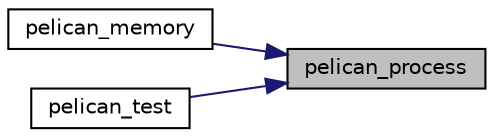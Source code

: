 digraph "pelican_process"
{
 // LATEX_PDF_SIZE
  edge [fontname="Helvetica",fontsize="10",labelfontname="Helvetica",labelfontsize="10"];
  node [fontname="Helvetica",fontsize="10",shape=record];
  rankdir="RL";
  Node18 [label="pelican_process",height=0.2,width=0.4,color="black", fillcolor="grey75", style="filled", fontcolor="black",tooltip="Process a block of text through Pelican."];
  Node18 -> Node19 [dir="back",color="midnightblue",fontsize="10",style="solid",fontname="Helvetica"];
  Node19 [label="pelican_memory",height=0.2,width=0.4,color="black", fillcolor="white", style="filled",URL="$pelican__memory_8c.html#a1c9283f981146b34e1f61fd18840d6f7",tooltip="Pelican block of memory."];
  Node18 -> Node20 [dir="back",color="midnightblue",fontsize="10",style="solid",fontname="Helvetica"];
  Node20 [label="pelican_test",height=0.2,width=0.4,color="black", fillcolor="white", style="filled",URL="$pelican__test_8c.html#aa17b4cc1ebf25aa8011e9abce289629c",tooltip=" "];
}

